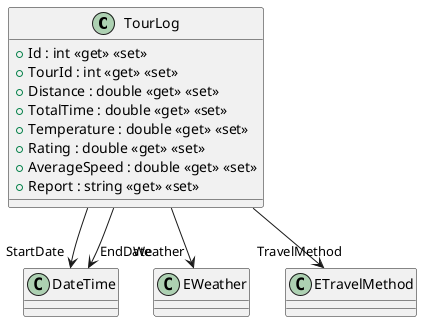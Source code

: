@startuml
class TourLog {
    + Id : int <<get>> <<set>>
    + TourId : int <<get>> <<set>>
    + Distance : double <<get>> <<set>>
    + TotalTime : double <<get>> <<set>>
    + Temperature : double <<get>> <<set>>
    + Rating : double <<get>> <<set>>
    + AverageSpeed : double <<get>> <<set>>
    + Report : string <<get>> <<set>>
}
TourLog --> "StartDate" DateTime
TourLog --> "EndDate" DateTime
TourLog --> "Weather" EWeather
TourLog --> "TravelMethod" ETravelMethod
@enduml
